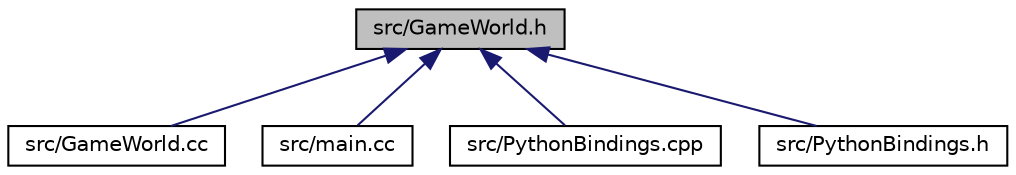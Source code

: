 digraph "src/GameWorld.h"
{
  edge [fontname="Helvetica",fontsize="10",labelfontname="Helvetica",labelfontsize="10"];
  node [fontname="Helvetica",fontsize="10",shape=record];
  Node1 [label="src/GameWorld.h",height=0.2,width=0.4,color="black", fillcolor="grey75", style="filled", fontcolor="black"];
  Node1 -> Node2 [dir="back",color="midnightblue",fontsize="10",style="solid",fontname="Helvetica"];
  Node2 [label="src/GameWorld.cc",height=0.2,width=0.4,color="black", fillcolor="white", style="filled",URL="$_game_world_8cc.html"];
  Node1 -> Node3 [dir="back",color="midnightblue",fontsize="10",style="solid",fontname="Helvetica"];
  Node3 [label="src/main.cc",height=0.2,width=0.4,color="black", fillcolor="white", style="filled",URL="$main_8cc.html"];
  Node1 -> Node4 [dir="back",color="midnightblue",fontsize="10",style="solid",fontname="Helvetica"];
  Node4 [label="src/PythonBindings.cpp",height=0.2,width=0.4,color="black", fillcolor="white", style="filled",URL="$_python_bindings_8cpp.html"];
  Node1 -> Node5 [dir="back",color="midnightblue",fontsize="10",style="solid",fontname="Helvetica"];
  Node5 [label="src/PythonBindings.h",height=0.2,width=0.4,color="black", fillcolor="white", style="filled",URL="$_python_bindings_8h.html"];
}
